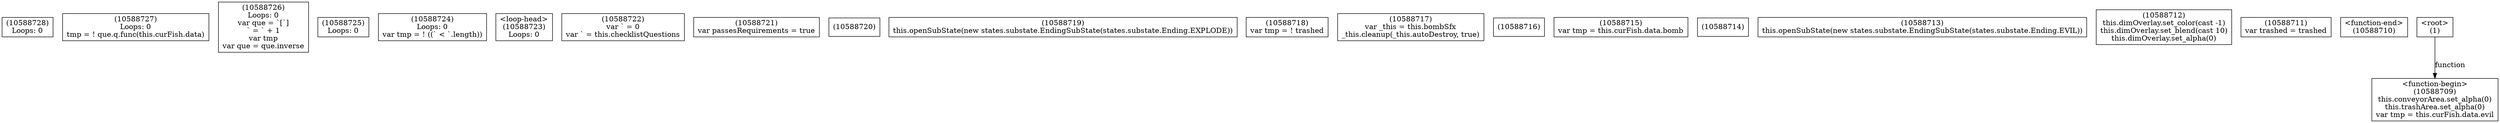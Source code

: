 digraph graphname {
n10588728 [shape=box,label="(10588728)\nLoops: 0"];
n10588727 [shape=box,label="(10588727)\nLoops: 0\ntmp = ! que.q.func(this.curFish.data)"];
n10588726 [shape=box,label="(10588726)\nLoops: 0\nvar que = `[`]\n` = ` + 1\nvar tmp\nvar que = que.inverse"];
n10588725 [shape=box,label="(10588725)\nLoops: 0"];
n10588724 [shape=box,label="(10588724)\nLoops: 0\nvar tmp = ! ((` < `.length))"];
n10588723 [shape=box,label="<loop-head>
(10588723)\nLoops: 0"];
n10588722 [shape=box,label="(10588722)\nvar ` = 0\nvar ` = this.checklistQuestions"];
n10588721 [shape=box,label="(10588721)\nvar passesRequirements = true"];
n10588720 [shape=box,label="(10588720)"];
n10588719 [shape=box,label="(10588719)\nthis.openSubState(new states.substate.EndingSubState(states.substate.Ending.EXPLODE))"];
n10588718 [shape=box,label="(10588718)\nvar tmp = ! trashed"];
n10588717 [shape=box,label="(10588717)\nvar _this = this.bombSfx\n_this.cleanup(_this.autoDestroy, true)"];
n10588716 [shape=box,label="(10588716)"];
n10588715 [shape=box,label="(10588715)\nvar tmp = this.curFish.data.bomb"];
n10588714 [shape=box,label="(10588714)"];
n10588713 [shape=box,label="(10588713)\nthis.openSubState(new states.substate.EndingSubState(states.substate.Ending.EVIL))"];
n10588712 [shape=box,label="(10588712)\nthis.dimOverlay.set_color(cast -1)\nthis.dimOverlay.set_blend(cast 10)\nthis.dimOverlay.set_alpha(0)"];
n10588711 [shape=box,label="(10588711)\nvar trashed = trashed"];
n10588710 [shape=box,label="<function-end>
(10588710)"];
n10588709 [shape=box,label="<function-begin>
(10588709)\nthis.conveyorArea.set_alpha(0)\nthis.trashArea.set_alpha(0)\nvar tmp = this.curFish.data.evil"];
n1 [shape=box,label="<root>
(1)"];
n1 -> n10588709[label="function"];
}
